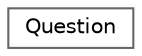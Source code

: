 digraph "Graphical Class Hierarchy"
{
 // LATEX_PDF_SIZE
  bgcolor="transparent";
  edge [fontname=Helvetica,fontsize=10,labelfontname=Helvetica,labelfontsize=10];
  node [fontname=Helvetica,fontsize=10,shape=box,height=0.2,width=0.4];
  rankdir="LR";
  Node0 [id="Node000000",label="Question",height=0.2,width=0.4,color="grey40", fillcolor="white", style="filled",URL="$classQuestion.html",tooltip="Class containing question object which represents a single question in a quiz."];
}
